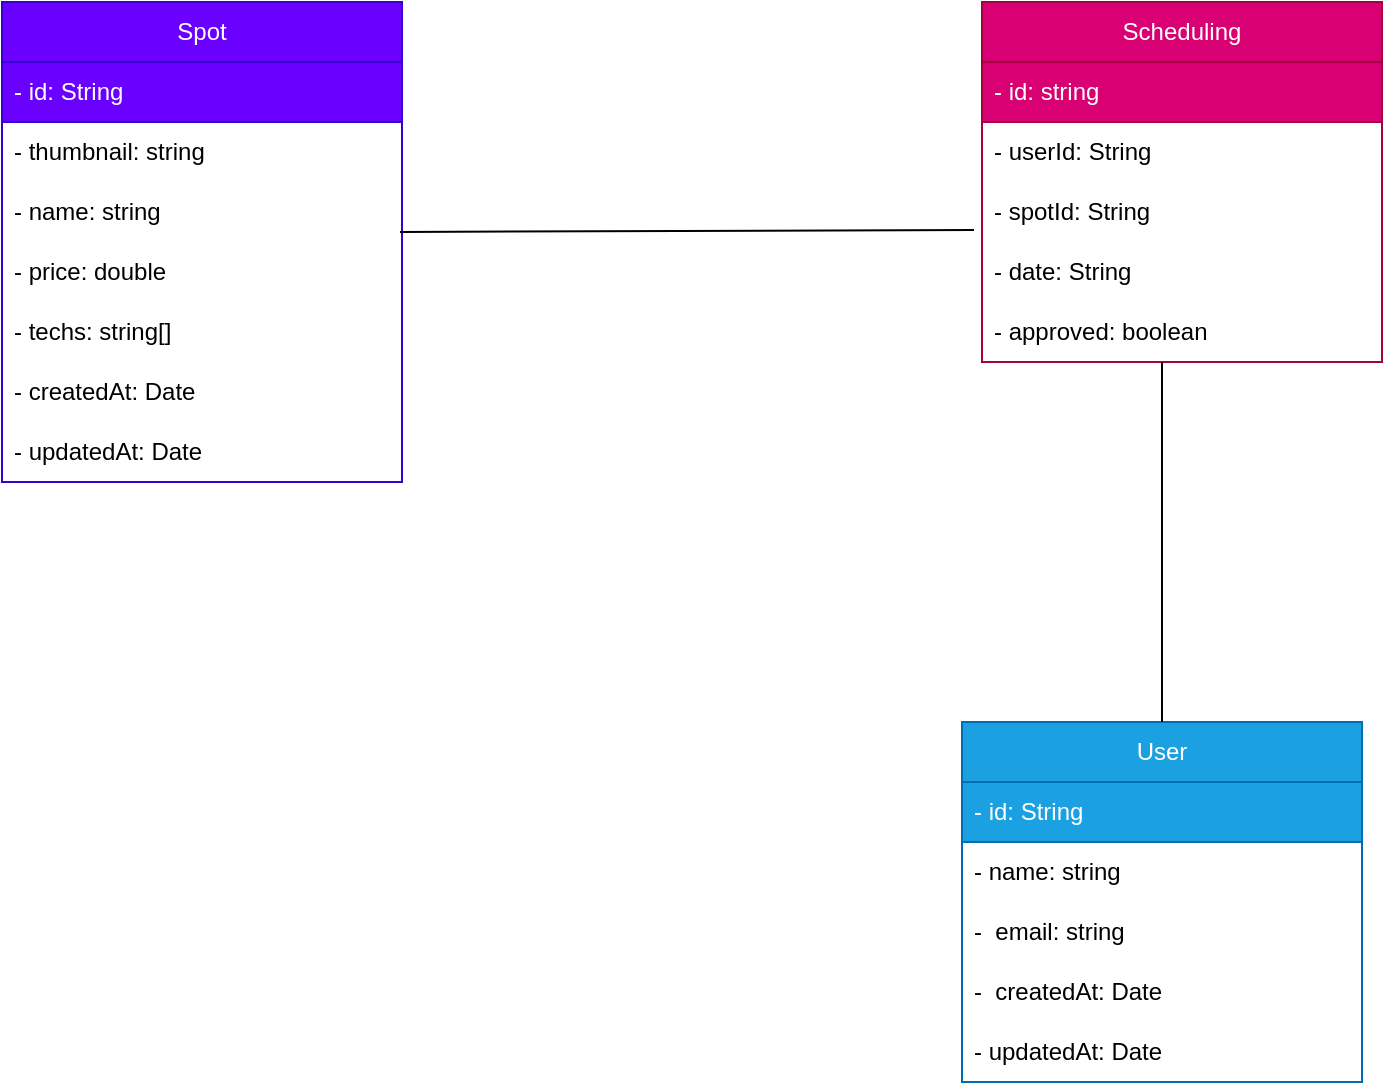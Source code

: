 <mxfile version="22.1.22" type="embed">
  <diagram id="ok-AG-nilax1DidbUI5s" name="Page-1">
    <mxGraphModel dx="348" dy="389" grid="1" gridSize="10" guides="1" tooltips="1" connect="1" arrows="1" fold="1" page="1" pageScale="1" pageWidth="850" pageHeight="1100" math="0" shadow="0">
      <root>
        <mxCell id="0" />
        <mxCell id="1" parent="0" />
        <mxCell id="2" value="User" style="swimlane;fontStyle=0;childLayout=stackLayout;horizontal=1;startSize=30;horizontalStack=0;resizeParent=1;resizeParentMax=0;resizeLast=0;collapsible=1;marginBottom=0;whiteSpace=wrap;html=1;fillColor=#1ba1e2;strokeColor=#006EAF;fontColor=#ffffff;" parent="1" vertex="1">
          <mxGeometry x="560" y="480" width="200" height="180" as="geometry" />
        </mxCell>
        <mxCell id="3" value="- id: String" style="text;strokeColor=#006EAF;fillColor=#1ba1e2;align=left;verticalAlign=middle;spacingLeft=4;spacingRight=4;overflow=hidden;points=[[0,0.5],[1,0.5]];portConstraint=eastwest;rotatable=0;whiteSpace=wrap;html=1;fontColor=#ffffff;" parent="2" vertex="1">
          <mxGeometry y="30" width="200" height="30" as="geometry" />
        </mxCell>
        <mxCell id="4" value="- name: string" style="text;strokeColor=none;fillColor=none;align=left;verticalAlign=middle;spacingLeft=4;spacingRight=4;overflow=hidden;points=[[0,0.5],[1,0.5]];portConstraint=eastwest;rotatable=0;whiteSpace=wrap;html=1;" parent="2" vertex="1">
          <mxGeometry y="60" width="200" height="30" as="geometry" />
        </mxCell>
        <mxCell id="5" value="-&amp;nbsp; email: string" style="text;strokeColor=none;fillColor=none;align=left;verticalAlign=middle;spacingLeft=4;spacingRight=4;overflow=hidden;points=[[0,0.5],[1,0.5]];portConstraint=eastwest;rotatable=0;whiteSpace=wrap;html=1;" parent="2" vertex="1">
          <mxGeometry y="90" width="200" height="30" as="geometry" />
        </mxCell>
        <mxCell id="6" value="-&amp;nbsp; createdAt: Date" style="text;strokeColor=none;fillColor=none;align=left;verticalAlign=middle;spacingLeft=4;spacingRight=4;overflow=hidden;points=[[0,0.5],[1,0.5]];portConstraint=eastwest;rotatable=0;whiteSpace=wrap;html=1;" parent="2" vertex="1">
          <mxGeometry y="120" width="200" height="30" as="geometry" />
        </mxCell>
        <mxCell id="7" value="- updatedAt: Date" style="text;strokeColor=none;fillColor=none;align=left;verticalAlign=middle;spacingLeft=4;spacingRight=4;overflow=hidden;points=[[0,0.5],[1,0.5]];portConstraint=eastwest;rotatable=0;whiteSpace=wrap;html=1;" parent="2" vertex="1">
          <mxGeometry y="150" width="200" height="30" as="geometry" />
        </mxCell>
        <mxCell id="8" value="Spot" style="swimlane;fontStyle=0;childLayout=stackLayout;horizontal=1;startSize=30;horizontalStack=0;resizeParent=1;resizeParentMax=0;resizeLast=0;collapsible=1;marginBottom=0;whiteSpace=wrap;html=1;fillColor=#6a00ff;fontColor=#ffffff;strokeColor=#3700CC;" parent="1" vertex="1">
          <mxGeometry x="80" y="120" width="200" height="240" as="geometry" />
        </mxCell>
        <mxCell id="9" value="- id: String" style="text;strokeColor=#3700CC;fillColor=#6a00ff;align=left;verticalAlign=middle;spacingLeft=4;spacingRight=4;overflow=hidden;points=[[0,0.5],[1,0.5]];portConstraint=eastwest;rotatable=0;whiteSpace=wrap;html=1;fontColor=#ffffff;" parent="8" vertex="1">
          <mxGeometry y="30" width="200" height="30" as="geometry" />
        </mxCell>
        <mxCell id="10" value="- thumbnail: string" style="text;strokeColor=none;fillColor=none;align=left;verticalAlign=middle;spacingLeft=4;spacingRight=4;overflow=hidden;points=[[0,0.5],[1,0.5]];portConstraint=eastwest;rotatable=0;whiteSpace=wrap;html=1;" parent="8" vertex="1">
          <mxGeometry y="60" width="200" height="30" as="geometry" />
        </mxCell>
        <mxCell id="11" value="- name: string" style="text;strokeColor=none;fillColor=none;align=left;verticalAlign=middle;spacingLeft=4;spacingRight=4;overflow=hidden;points=[[0,0.5],[1,0.5]];portConstraint=eastwest;rotatable=0;whiteSpace=wrap;html=1;" parent="8" vertex="1">
          <mxGeometry y="90" width="200" height="30" as="geometry" />
        </mxCell>
        <mxCell id="23" value="- price: double" style="text;strokeColor=none;fillColor=none;align=left;verticalAlign=middle;spacingLeft=4;spacingRight=4;overflow=hidden;points=[[0,0.5],[1,0.5]];portConstraint=eastwest;rotatable=0;whiteSpace=wrap;html=1;" vertex="1" parent="8">
          <mxGeometry y="120" width="200" height="30" as="geometry" />
        </mxCell>
        <mxCell id="12" value="- techs: string[]" style="text;strokeColor=none;fillColor=none;align=left;verticalAlign=middle;spacingLeft=4;spacingRight=4;overflow=hidden;points=[[0,0.5],[1,0.5]];portConstraint=eastwest;rotatable=0;whiteSpace=wrap;html=1;" parent="8" vertex="1">
          <mxGeometry y="150" width="200" height="30" as="geometry" />
        </mxCell>
        <mxCell id="13" value="- createdAt: Date" style="text;strokeColor=none;fillColor=none;align=left;verticalAlign=middle;spacingLeft=4;spacingRight=4;overflow=hidden;points=[[0,0.5],[1,0.5]];portConstraint=eastwest;rotatable=0;whiteSpace=wrap;html=1;" parent="8" vertex="1">
          <mxGeometry y="180" width="200" height="30" as="geometry" />
        </mxCell>
        <mxCell id="14" value="- updatedAt: Date" style="text;strokeColor=none;fillColor=none;align=left;verticalAlign=middle;spacingLeft=4;spacingRight=4;overflow=hidden;points=[[0,0.5],[1,0.5]];portConstraint=eastwest;rotatable=0;whiteSpace=wrap;html=1;" parent="8" vertex="1">
          <mxGeometry y="210" width="200" height="30" as="geometry" />
        </mxCell>
        <mxCell id="15" value="Scheduling" style="swimlane;fontStyle=0;childLayout=stackLayout;horizontal=1;startSize=30;horizontalStack=0;resizeParent=1;resizeParentMax=0;resizeLast=0;collapsible=1;marginBottom=0;whiteSpace=wrap;html=1;fillColor=#d80073;fontColor=#ffffff;strokeColor=#A50040;" parent="1" vertex="1">
          <mxGeometry x="570" y="120" width="200" height="180" as="geometry" />
        </mxCell>
        <mxCell id="16" value="- id: string" style="text;strokeColor=#A50040;fillColor=#d80073;align=left;verticalAlign=middle;spacingLeft=4;spacingRight=4;overflow=hidden;points=[[0,0.5],[1,0.5]];portConstraint=eastwest;rotatable=0;whiteSpace=wrap;html=1;fontColor=#ffffff;" parent="15" vertex="1">
          <mxGeometry y="30" width="200" height="30" as="geometry" />
        </mxCell>
        <mxCell id="17" value="- userId: String" style="text;strokeColor=none;fillColor=none;align=left;verticalAlign=middle;spacingLeft=4;spacingRight=4;overflow=hidden;points=[[0,0.5],[1,0.5]];portConstraint=eastwest;rotatable=0;whiteSpace=wrap;html=1;" parent="15" vertex="1">
          <mxGeometry y="60" width="200" height="30" as="geometry" />
        </mxCell>
        <mxCell id="18" value="- spotId: String" style="text;strokeColor=none;fillColor=none;align=left;verticalAlign=middle;spacingLeft=4;spacingRight=4;overflow=hidden;points=[[0,0.5],[1,0.5]];portConstraint=eastwest;rotatable=0;whiteSpace=wrap;html=1;" parent="15" vertex="1">
          <mxGeometry y="90" width="200" height="30" as="geometry" />
        </mxCell>
        <mxCell id="19" value="- date: String" style="text;strokeColor=none;fillColor=none;align=left;verticalAlign=middle;spacingLeft=4;spacingRight=4;overflow=hidden;points=[[0,0.5],[1,0.5]];portConstraint=eastwest;rotatable=0;whiteSpace=wrap;html=1;" parent="15" vertex="1">
          <mxGeometry y="120" width="200" height="30" as="geometry" />
        </mxCell>
        <mxCell id="20" value="- approved: boolean" style="text;strokeColor=none;fillColor=none;align=left;verticalAlign=middle;spacingLeft=4;spacingRight=4;overflow=hidden;points=[[0,0.5],[1,0.5]];portConstraint=eastwest;rotatable=0;whiteSpace=wrap;html=1;" parent="15" vertex="1">
          <mxGeometry y="150" width="200" height="30" as="geometry" />
        </mxCell>
        <mxCell id="21" value="" style="endArrow=none;html=1;entryX=-0.02;entryY=0.8;entryDx=0;entryDy=0;exitX=0.995;exitY=0.833;exitDx=0;exitDy=0;exitPerimeter=0;entryPerimeter=0;" parent="1" source="11" target="18" edge="1">
          <mxGeometry width="50" height="50" relative="1" as="geometry">
            <mxPoint x="280" y="240" as="sourcePoint" />
            <mxPoint x="330" y="190" as="targetPoint" />
          </mxGeometry>
        </mxCell>
        <mxCell id="22" value="" style="endArrow=none;html=1;exitX=0.5;exitY=0;exitDx=0;exitDy=0;" parent="1" source="2" edge="1">
          <mxGeometry width="50" height="50" relative="1" as="geometry">
            <mxPoint x="610" y="350" as="sourcePoint" />
            <mxPoint x="660" y="300" as="targetPoint" />
          </mxGeometry>
        </mxCell>
      </root>
    </mxGraphModel>
  </diagram>
</mxfile>
